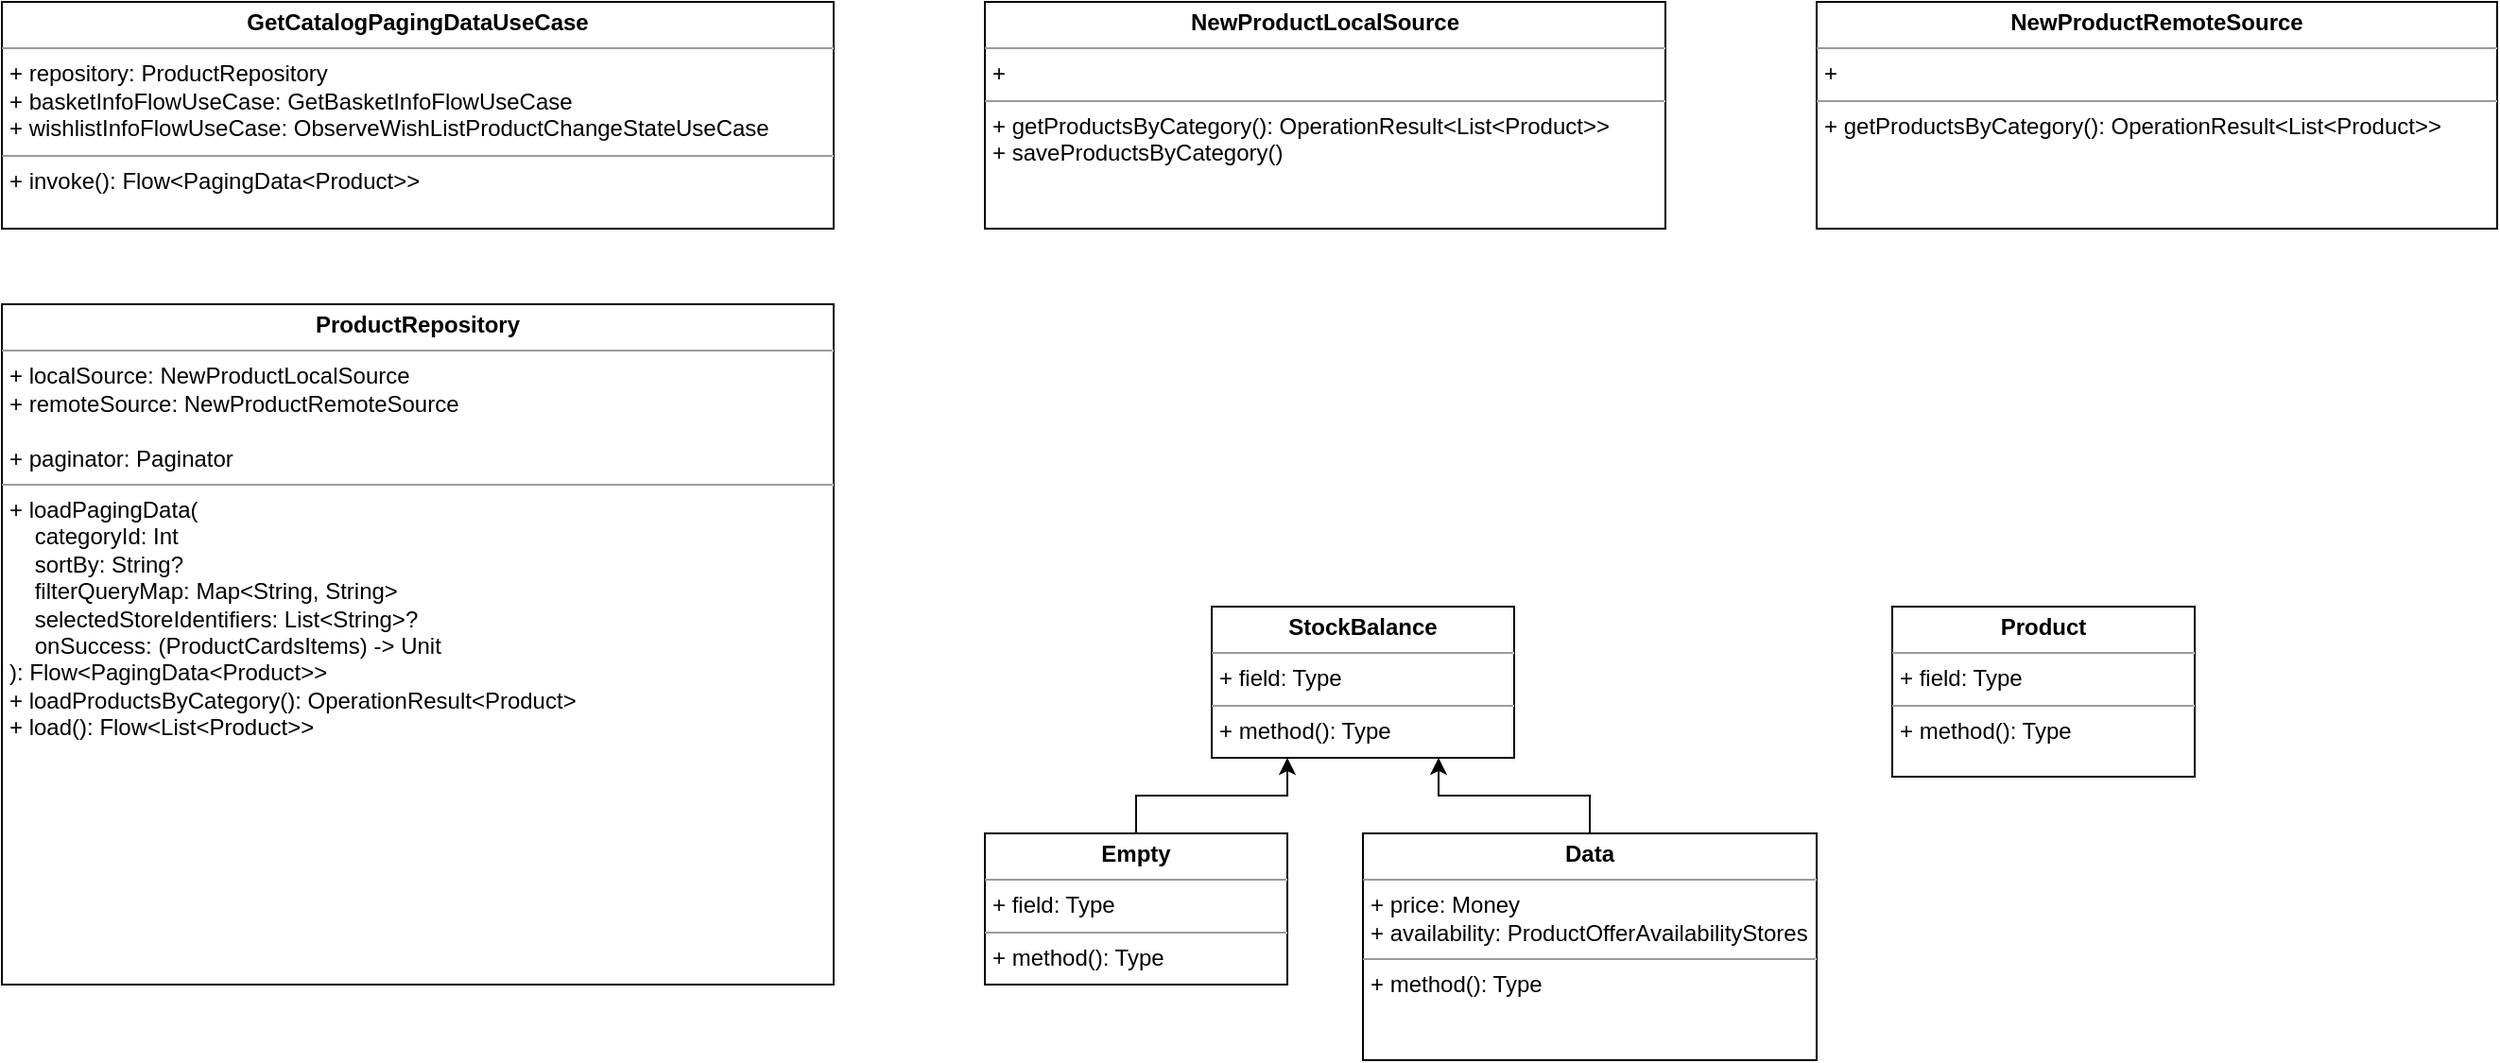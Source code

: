 <mxfile version="23.1.2" type="github">
  <diagram name="Страница — 1" id="J2G5kpr65n91CHf7ycJw">
    <mxGraphModel dx="1194" dy="643" grid="1" gridSize="10" guides="1" tooltips="1" connect="1" arrows="1" fold="1" page="1" pageScale="1" pageWidth="827" pageHeight="1169" math="0" shadow="0">
      <root>
        <mxCell id="0" />
        <mxCell id="1" parent="0" />
        <mxCell id="efi6a7TEv9e8ntWffVmw-1" value="&lt;p style=&quot;margin:0px;margin-top:4px;text-align:center;&quot;&gt;&lt;b&gt;GetCatalogPagingDataUseCase&lt;/b&gt;&lt;/p&gt;&lt;hr size=&quot;1&quot;&gt;&lt;p style=&quot;margin:0px;margin-left:4px;&quot;&gt;+ repository: ProductRepository&lt;br&gt;&lt;/p&gt;&lt;p style=&quot;margin:0px;margin-left:4px;&quot;&gt;+ basketInfoFlowUseCase: GetBasketInfoFlowUseCase&lt;/p&gt;&lt;p style=&quot;margin:0px;margin-left:4px;&quot;&gt;+ wishlistInfoFlowUseCase: ObserveWishListProductChangeStateUseCase&lt;br&gt;&lt;/p&gt;&lt;hr size=&quot;1&quot;&gt;&lt;p style=&quot;margin:0px;margin-left:4px;&quot;&gt;+ invoke(): Flow&amp;lt;PagingData&amp;lt;Product&amp;gt;&amp;gt;&lt;/p&gt;" style="verticalAlign=top;align=left;overflow=fill;fontSize=12;fontFamily=Helvetica;html=1;whiteSpace=wrap;" vertex="1" parent="1">
          <mxGeometry x="120" y="40" width="440" height="120" as="geometry" />
        </mxCell>
        <mxCell id="efi6a7TEv9e8ntWffVmw-2" value="&lt;p style=&quot;margin:0px;margin-top:4px;text-align:center;&quot;&gt;&lt;b&gt;ProductRepository&lt;/b&gt;&lt;/p&gt;&lt;hr size=&quot;1&quot;&gt;&lt;p style=&quot;margin:0px;margin-left:4px;&quot;&gt;+ localSource: NewProductLocalSource&lt;/p&gt;&lt;p style=&quot;margin:0px;margin-left:4px;&quot;&gt;+ remoteSource: NewProductRemoteSource&lt;/p&gt;&lt;p style=&quot;margin:0px;margin-left:4px;&quot;&gt;&lt;br&gt;&lt;/p&gt;&lt;p style=&quot;margin:0px;margin-left:4px;&quot;&gt;+ paginator: Paginator&lt;br&gt;&lt;/p&gt;&lt;hr size=&quot;1&quot;&gt;&lt;p style=&quot;margin:0px;margin-left:4px;&quot;&gt;+ loadPagingData(&lt;/p&gt;&lt;p style=&quot;margin:0px;margin-left:4px;&quot;&gt;&lt;span style=&quot;&quot;&gt;&lt;span style=&quot;white-space: pre;&quot;&gt;&amp;nbsp;&amp;nbsp;&amp;nbsp;&amp;nbsp;&lt;/span&gt;&lt;/span&gt;categoryId: Int&lt;br&gt;&amp;nbsp;&amp;nbsp;&amp;nbsp; sortBy: String?&lt;br&gt;&amp;nbsp;&amp;nbsp;&amp;nbsp; filterQueryMap: Map&amp;lt;String, String&amp;gt;&lt;br&gt;&amp;nbsp;&amp;nbsp;&amp;nbsp; selectedStoreIdentifiers: List&amp;lt;String&amp;gt;?&lt;/p&gt;&lt;p style=&quot;margin:0px;margin-left:4px;&quot;&gt;&lt;span style=&quot;&quot;&gt;&lt;span style=&quot;white-space: pre;&quot;&gt;&amp;nbsp;&amp;nbsp;&amp;nbsp;&amp;nbsp;&lt;/span&gt;&lt;/span&gt;onSuccess: (ProductCardsItems) -&amp;gt; Unit&lt;br&gt;&lt;/p&gt;&lt;p style=&quot;margin:0px;margin-left:4px;&quot;&gt;): Flow&amp;lt;PagingData&amp;lt;Product&amp;gt;&amp;gt;&lt;/p&gt;&lt;p style=&quot;margin:0px;margin-left:4px;&quot;&gt;+ loadProductsByCategory(): OperationResult&amp;lt;Product&amp;gt;&lt;/p&gt;&lt;p style=&quot;margin:0px;margin-left:4px;&quot;&gt;+ load(): Flow&amp;lt;List&amp;lt;Product&amp;gt;&amp;gt;&lt;br&gt;&lt;/p&gt;" style="verticalAlign=top;align=left;overflow=fill;fontSize=12;fontFamily=Helvetica;html=1;whiteSpace=wrap;" vertex="1" parent="1">
          <mxGeometry x="120" y="200" width="440" height="360" as="geometry" />
        </mxCell>
        <mxCell id="efi6a7TEv9e8ntWffVmw-3" value="&lt;p style=&quot;margin:0px;margin-top:4px;text-align:center;&quot;&gt;&lt;b&gt;NewProductRemoteSource&lt;/b&gt;&lt;/p&gt;&lt;hr size=&quot;1&quot;&gt;&lt;p style=&quot;margin:0px;margin-left:4px;&quot;&gt;+ &lt;br&gt;&lt;/p&gt;&lt;hr size=&quot;1&quot;&gt;&lt;p style=&quot;margin:0px;margin-left:4px;&quot;&gt;+ getProductsByCategory(): OperationResult&amp;lt;List&amp;lt;Product&amp;gt;&amp;gt;&lt;/p&gt;" style="verticalAlign=top;align=left;overflow=fill;fontSize=12;fontFamily=Helvetica;html=1;whiteSpace=wrap;" vertex="1" parent="1">
          <mxGeometry x="1080" y="40" width="360" height="120" as="geometry" />
        </mxCell>
        <mxCell id="efi6a7TEv9e8ntWffVmw-4" value="&lt;p style=&quot;margin:0px;margin-top:4px;text-align:center;&quot;&gt;&lt;b&gt;NewProductLocalSource&lt;/b&gt;&lt;/p&gt;&lt;hr size=&quot;1&quot;&gt;&lt;p style=&quot;margin:0px;margin-left:4px;&quot;&gt;+ &lt;br&gt;&lt;/p&gt;&lt;hr size=&quot;1&quot;&gt;&lt;p style=&quot;margin:0px;margin-left:4px;&quot;&gt;+ getProductsByCategory(): OperationResult&amp;lt;List&amp;lt;Product&amp;gt;&amp;gt;&lt;/p&gt;&lt;p style=&quot;margin:0px;margin-left:4px;&quot;&gt;+ saveProductsByCategory()&lt;/p&gt;" style="verticalAlign=top;align=left;overflow=fill;fontSize=12;fontFamily=Helvetica;html=1;whiteSpace=wrap;" vertex="1" parent="1">
          <mxGeometry x="640" y="40" width="360" height="120" as="geometry" />
        </mxCell>
        <mxCell id="efi6a7TEv9e8ntWffVmw-5" value="&lt;p style=&quot;margin:0px;margin-top:4px;text-align:center;&quot;&gt;&lt;b&gt;StockBalance&lt;/b&gt;&lt;/p&gt;&lt;hr size=&quot;1&quot;&gt;&lt;p style=&quot;margin:0px;margin-left:4px;&quot;&gt;+ field: Type&lt;/p&gt;&lt;hr size=&quot;1&quot;&gt;&lt;p style=&quot;margin:0px;margin-left:4px;&quot;&gt;+ method(): Type&lt;/p&gt;" style="verticalAlign=top;align=left;overflow=fill;fontSize=12;fontFamily=Helvetica;html=1;whiteSpace=wrap;" vertex="1" parent="1">
          <mxGeometry x="760" y="360" width="160" height="80" as="geometry" />
        </mxCell>
        <mxCell id="efi6a7TEv9e8ntWffVmw-16" style="edgeStyle=orthogonalEdgeStyle;rounded=0;orthogonalLoop=1;jettySize=auto;html=1;entryX=0.25;entryY=1;entryDx=0;entryDy=0;" edge="1" parent="1" source="efi6a7TEv9e8ntWffVmw-14" target="efi6a7TEv9e8ntWffVmw-5">
          <mxGeometry relative="1" as="geometry" />
        </mxCell>
        <mxCell id="efi6a7TEv9e8ntWffVmw-14" value="&lt;p style=&quot;margin:0px;margin-top:4px;text-align:center;&quot;&gt;&lt;b&gt;Empty&lt;/b&gt;&lt;/p&gt;&lt;hr size=&quot;1&quot;&gt;&lt;p style=&quot;margin:0px;margin-left:4px;&quot;&gt;+ field: Type&lt;/p&gt;&lt;hr size=&quot;1&quot;&gt;&lt;p style=&quot;margin:0px;margin-left:4px;&quot;&gt;+ method(): Type&lt;/p&gt;" style="verticalAlign=top;align=left;overflow=fill;fontSize=12;fontFamily=Helvetica;html=1;whiteSpace=wrap;" vertex="1" parent="1">
          <mxGeometry x="640" y="480" width="160" height="80" as="geometry" />
        </mxCell>
        <mxCell id="efi6a7TEv9e8ntWffVmw-17" style="edgeStyle=orthogonalEdgeStyle;rounded=0;orthogonalLoop=1;jettySize=auto;html=1;entryX=0.75;entryY=1;entryDx=0;entryDy=0;" edge="1" parent="1" source="efi6a7TEv9e8ntWffVmw-15" target="efi6a7TEv9e8ntWffVmw-5">
          <mxGeometry relative="1" as="geometry" />
        </mxCell>
        <mxCell id="efi6a7TEv9e8ntWffVmw-15" value="&lt;p style=&quot;margin:0px;margin-top:4px;text-align:center;&quot;&gt;&lt;b&gt;Data&lt;/b&gt;&lt;/p&gt;&lt;hr size=&quot;1&quot;&gt;&lt;p style=&quot;margin:0px;margin-left:4px;&quot;&gt;+ price: Money&lt;/p&gt;&lt;p style=&quot;margin:0px;margin-left:4px;&quot;&gt;+ availability: ProductOfferAvailabilityStores&lt;br&gt;&lt;/p&gt;&lt;hr size=&quot;1&quot;&gt;&lt;p style=&quot;margin:0px;margin-left:4px;&quot;&gt;+ method(): Type&lt;/p&gt;" style="verticalAlign=top;align=left;overflow=fill;fontSize=12;fontFamily=Helvetica;html=1;whiteSpace=wrap;" vertex="1" parent="1">
          <mxGeometry x="840" y="480" width="240" height="120" as="geometry" />
        </mxCell>
        <mxCell id="efi6a7TEv9e8ntWffVmw-18" value="&lt;p style=&quot;margin:0px;margin-top:4px;text-align:center;&quot;&gt;&lt;b&gt;Product&lt;/b&gt;&lt;br&gt;&lt;/p&gt;&lt;hr size=&quot;1&quot;&gt;&lt;p style=&quot;margin:0px;margin-left:4px;&quot;&gt;+ field: Type&lt;/p&gt;&lt;hr size=&quot;1&quot;&gt;&lt;p style=&quot;margin:0px;margin-left:4px;&quot;&gt;+ method(): Type&lt;/p&gt;" style="verticalAlign=top;align=left;overflow=fill;fontSize=12;fontFamily=Helvetica;html=1;whiteSpace=wrap;" vertex="1" parent="1">
          <mxGeometry x="1120" y="360" width="160" height="90" as="geometry" />
        </mxCell>
      </root>
    </mxGraphModel>
  </diagram>
</mxfile>
